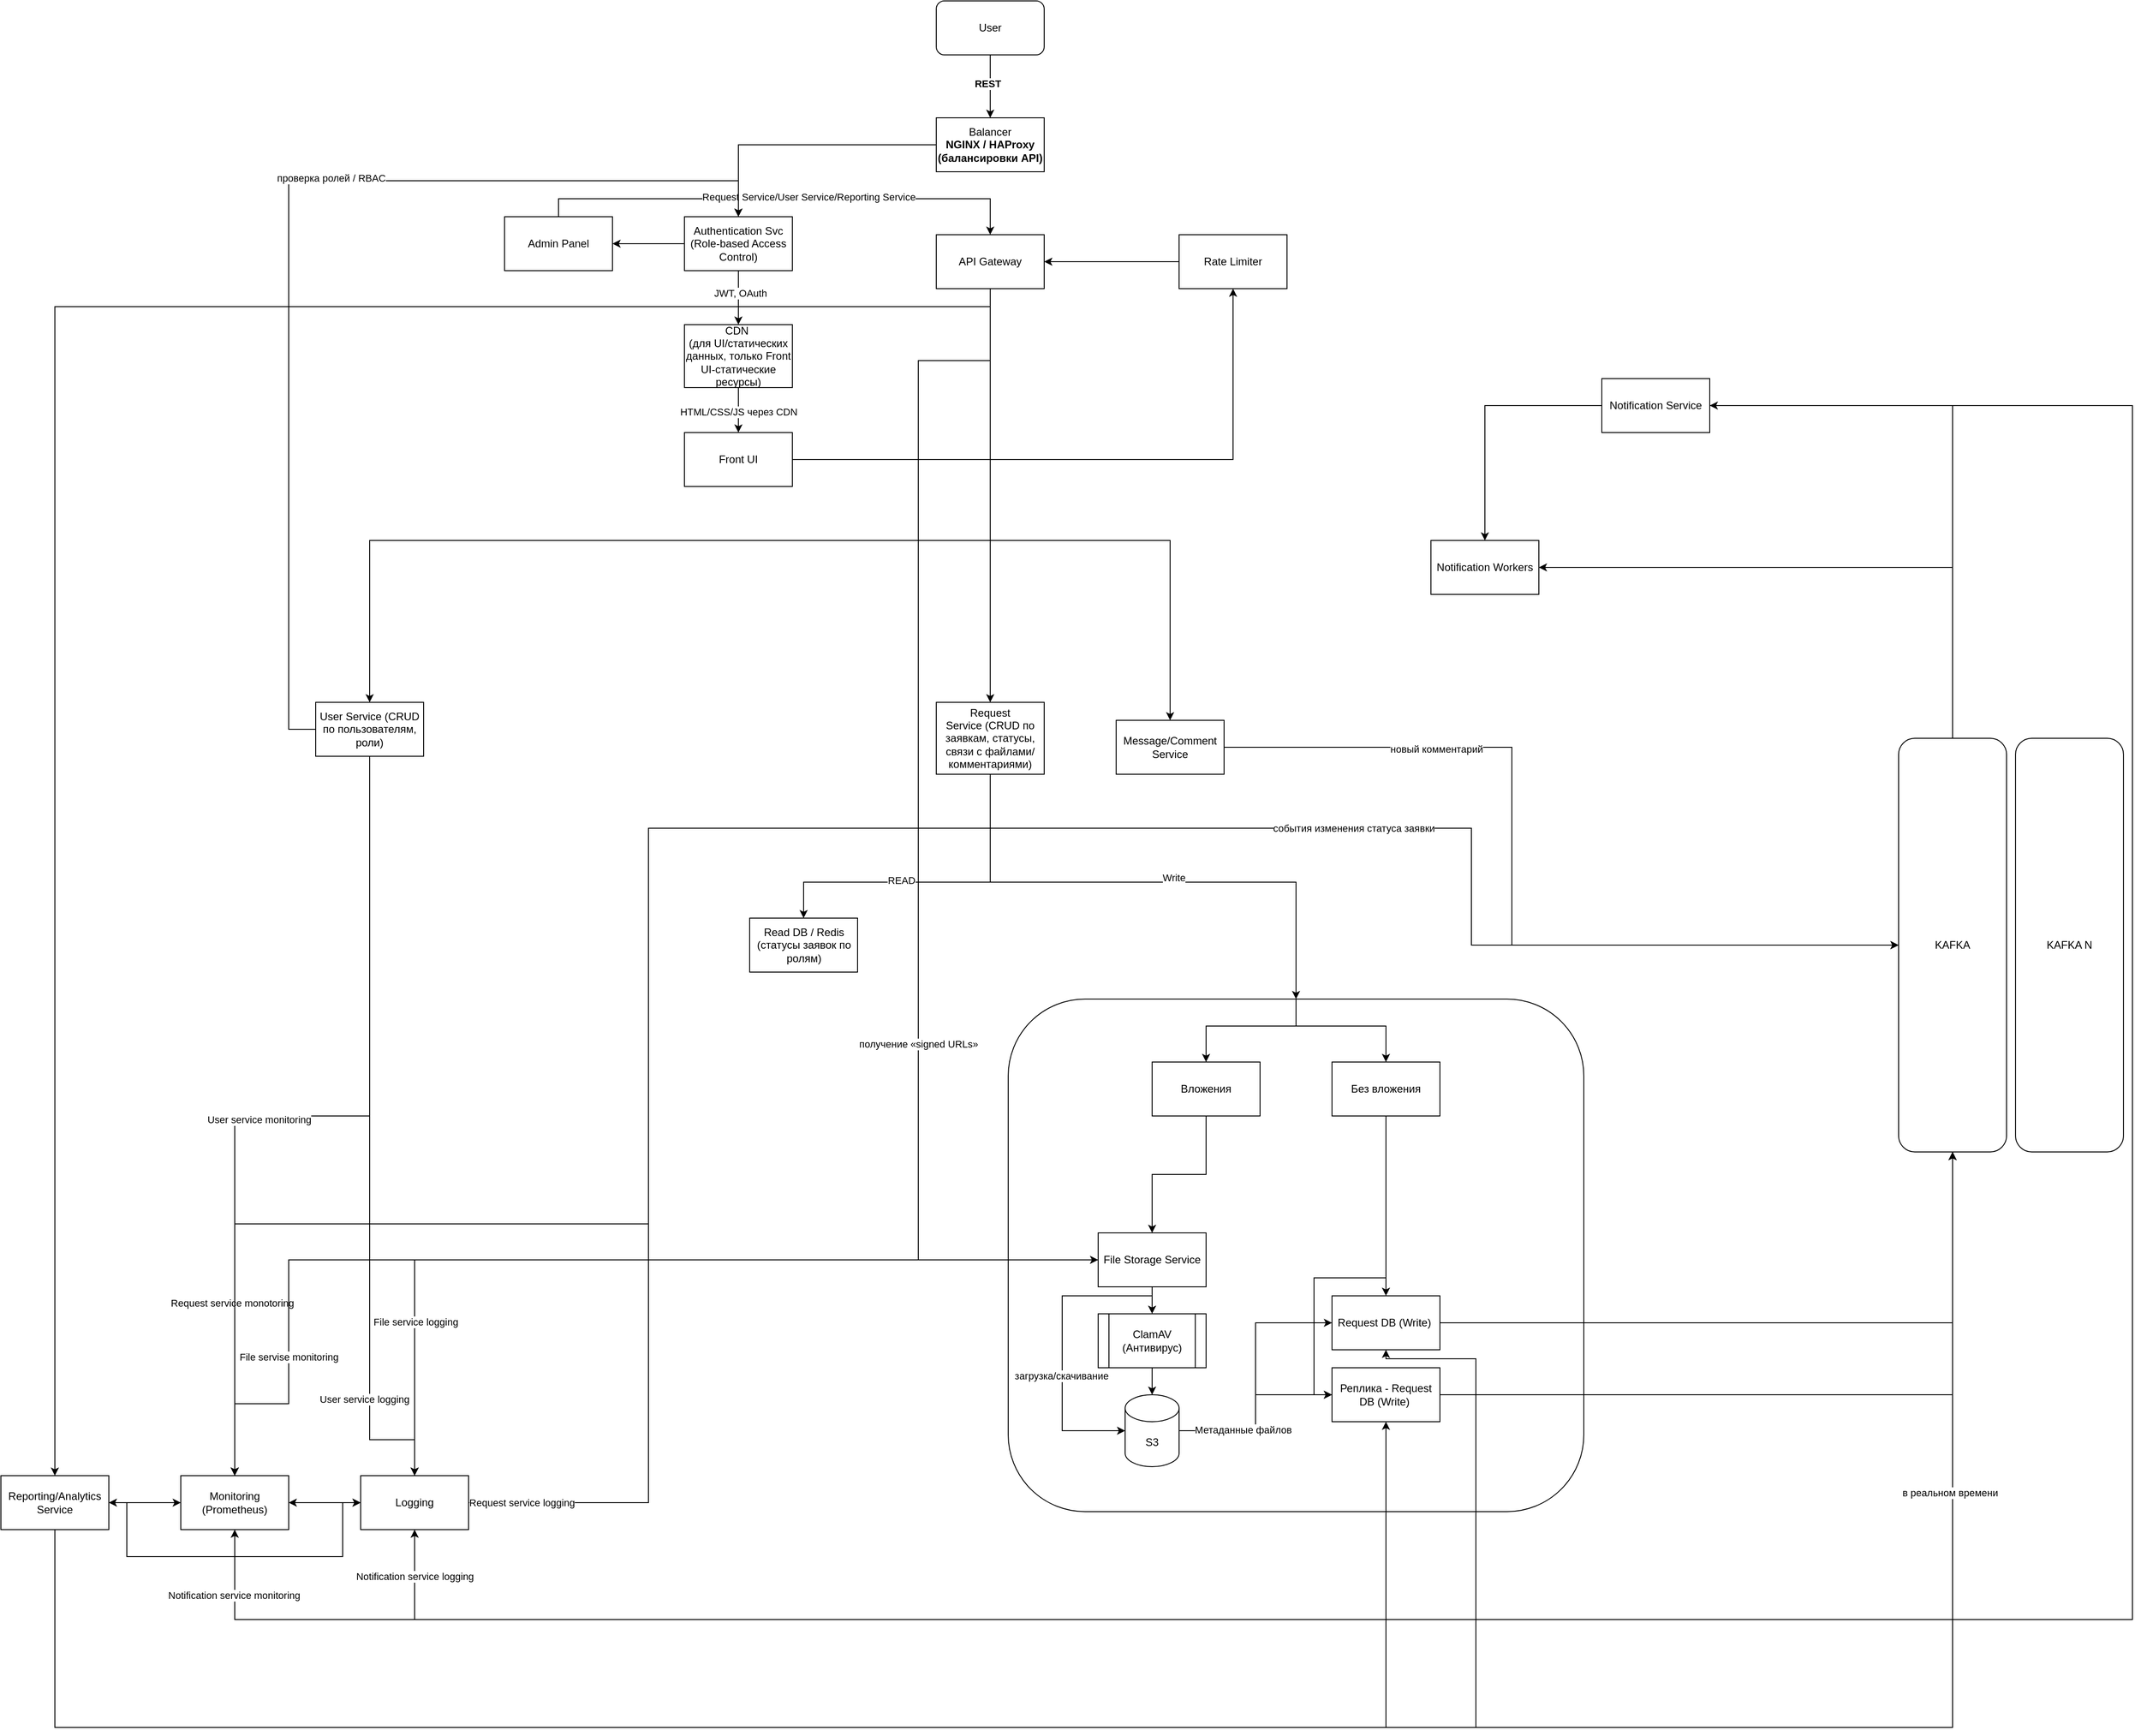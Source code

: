 <mxfile version="28.0.7">
  <diagram name="Страница — 1" id="1tB0Kznd3mkGn6875xZd">
    <mxGraphModel dx="6773" dy="2077" grid="1" gridSize="10" guides="1" tooltips="1" connect="1" arrows="1" fold="1" page="1" pageScale="1" pageWidth="3300" pageHeight="4681" math="0" shadow="0">
      <root>
        <mxCell id="0" />
        <mxCell id="1" parent="0" />
        <mxCell id="--CWS9bQHItolgk0J9HZ-13" value="" style="rounded=1;whiteSpace=wrap;html=1;" vertex="1" parent="1">
          <mxGeometry x="200" y="1150" width="640" height="570" as="geometry" />
        </mxCell>
        <mxCell id="DCITLNQzlGKikIkjDxra-4" style="edgeStyle=orthogonalEdgeStyle;rounded=0;orthogonalLoop=1;jettySize=auto;html=1;entryX=0.5;entryY=0;entryDx=0;entryDy=0;" parent="1" source="DCITLNQzlGKikIkjDxra-1" target="DCITLNQzlGKikIkjDxra-3" edge="1">
          <mxGeometry relative="1" as="geometry" />
        </mxCell>
        <mxCell id="DCITLNQzlGKikIkjDxra-6" value="&lt;b&gt;REST&lt;/b&gt;" style="edgeLabel;html=1;align=center;verticalAlign=middle;resizable=0;points=[];" parent="DCITLNQzlGKikIkjDxra-4" vertex="1" connectable="0">
          <mxGeometry x="-0.086" y="-3" relative="1" as="geometry">
            <mxPoint as="offset" />
          </mxGeometry>
        </mxCell>
        <mxCell id="DCITLNQzlGKikIkjDxra-1" value="User" style="rounded=1;whiteSpace=wrap;html=1;" parent="1" vertex="1">
          <mxGeometry x="120" y="40" width="120" height="60" as="geometry" />
        </mxCell>
        <mxCell id="--CWS9bQHItolgk0J9HZ-41" style="edgeStyle=orthogonalEdgeStyle;rounded=0;orthogonalLoop=1;jettySize=auto;html=1;entryX=0.5;entryY=0;entryDx=0;entryDy=0;" edge="1" parent="1" source="DCITLNQzlGKikIkjDxra-2" target="DCITLNQzlGKikIkjDxra-21">
          <mxGeometry relative="1" as="geometry" />
        </mxCell>
        <mxCell id="--CWS9bQHItolgk0J9HZ-42" style="edgeStyle=orthogonalEdgeStyle;rounded=0;orthogonalLoop=1;jettySize=auto;html=1;entryX=0.5;entryY=0;entryDx=0;entryDy=0;" edge="1" parent="1" source="DCITLNQzlGKikIkjDxra-2" target="--CWS9bQHItolgk0J9HZ-30">
          <mxGeometry relative="1" as="geometry">
            <Array as="points">
              <mxPoint x="180" y="640" />
              <mxPoint x="380" y="640" />
            </Array>
          </mxGeometry>
        </mxCell>
        <mxCell id="--CWS9bQHItolgk0J9HZ-44" style="edgeStyle=orthogonalEdgeStyle;rounded=0;orthogonalLoop=1;jettySize=auto;html=1;entryX=0.5;entryY=0;entryDx=0;entryDy=0;" edge="1" parent="1" source="DCITLNQzlGKikIkjDxra-2" target="--CWS9bQHItolgk0J9HZ-36">
          <mxGeometry relative="1" as="geometry">
            <Array as="points">
              <mxPoint x="180" y="640" />
              <mxPoint x="-510" y="640" />
            </Array>
          </mxGeometry>
        </mxCell>
        <mxCell id="--CWS9bQHItolgk0J9HZ-45" style="edgeStyle=orthogonalEdgeStyle;rounded=0;orthogonalLoop=1;jettySize=auto;html=1;entryX=0;entryY=0.5;entryDx=0;entryDy=0;" edge="1" parent="1" source="DCITLNQzlGKikIkjDxra-2" target="--CWS9bQHItolgk0J9HZ-1">
          <mxGeometry relative="1" as="geometry">
            <Array as="points">
              <mxPoint x="180" y="440" />
              <mxPoint x="100" y="440" />
              <mxPoint x="100" y="1440" />
            </Array>
          </mxGeometry>
        </mxCell>
        <mxCell id="--CWS9bQHItolgk0J9HZ-47" value="получение «signed URLs»" style="edgeLabel;html=1;align=center;verticalAlign=middle;resizable=0;points=[];" vertex="1" connectable="0" parent="--CWS9bQHItolgk0J9HZ-45">
          <mxGeometry x="0.354" relative="1" as="geometry">
            <mxPoint y="-1" as="offset" />
          </mxGeometry>
        </mxCell>
        <mxCell id="--CWS9bQHItolgk0J9HZ-78" style="edgeStyle=orthogonalEdgeStyle;rounded=0;orthogonalLoop=1;jettySize=auto;html=1;entryX=0.5;entryY=0;entryDx=0;entryDy=0;" edge="1" parent="1" source="DCITLNQzlGKikIkjDxra-2" target="--CWS9bQHItolgk0J9HZ-31">
          <mxGeometry relative="1" as="geometry">
            <Array as="points">
              <mxPoint x="180" y="380" />
              <mxPoint x="-860" y="380" />
            </Array>
          </mxGeometry>
        </mxCell>
        <mxCell id="DCITLNQzlGKikIkjDxra-2" value="API Gateway" style="rounded=0;whiteSpace=wrap;html=1;" parent="1" vertex="1">
          <mxGeometry x="120" y="300" width="120" height="60" as="geometry" />
        </mxCell>
        <mxCell id="--CWS9bQHItolgk0J9HZ-34" style="edgeStyle=orthogonalEdgeStyle;rounded=0;orthogonalLoop=1;jettySize=auto;html=1;entryX=0.5;entryY=0;entryDx=0;entryDy=0;" edge="1" parent="1" source="DCITLNQzlGKikIkjDxra-3" target="DCITLNQzlGKikIkjDxra-7">
          <mxGeometry relative="1" as="geometry" />
        </mxCell>
        <mxCell id="DCITLNQzlGKikIkjDxra-3" value="Balancer&lt;div&gt;&lt;strong data-end=&quot;1242&quot; data-start=&quot;1223&quot;&gt;NGINX / HAProxy (балансировки API)&lt;/strong&gt;&lt;/div&gt;" style="rounded=0;whiteSpace=wrap;html=1;" parent="1" vertex="1">
          <mxGeometry x="120" y="170" width="120" height="60" as="geometry" />
        </mxCell>
        <mxCell id="DCITLNQzlGKikIkjDxra-14" style="edgeStyle=orthogonalEdgeStyle;rounded=0;orthogonalLoop=1;jettySize=auto;html=1;entryX=0.5;entryY=0;entryDx=0;entryDy=0;" parent="1" source="DCITLNQzlGKikIkjDxra-7" target="DCITLNQzlGKikIkjDxra-13" edge="1">
          <mxGeometry relative="1" as="geometry" />
        </mxCell>
        <mxCell id="DCITLNQzlGKikIkjDxra-15" value="JWT, OAuth" style="edgeLabel;html=1;align=center;verticalAlign=middle;resizable=0;points=[];" parent="DCITLNQzlGKikIkjDxra-14" vertex="1" connectable="0">
          <mxGeometry x="-0.217" y="2" relative="1" as="geometry">
            <mxPoint y="1" as="offset" />
          </mxGeometry>
        </mxCell>
        <mxCell id="DCITLNQzlGKikIkjDxra-31" style="edgeStyle=orthogonalEdgeStyle;rounded=0;orthogonalLoop=1;jettySize=auto;html=1;entryX=1;entryY=0.5;entryDx=0;entryDy=0;" parent="1" source="DCITLNQzlGKikIkjDxra-7" target="DCITLNQzlGKikIkjDxra-30" edge="1">
          <mxGeometry relative="1" as="geometry" />
        </mxCell>
        <mxCell id="DCITLNQzlGKikIkjDxra-7" value="Authentication Svc (Role-based Access Control)" style="rounded=0;whiteSpace=wrap;html=1;" parent="1" vertex="1">
          <mxGeometry x="-160" y="280" width="120" height="60" as="geometry" />
        </mxCell>
        <mxCell id="--CWS9bQHItolgk0J9HZ-82" style="edgeStyle=orthogonalEdgeStyle;rounded=0;orthogonalLoop=1;jettySize=auto;html=1;exitX=0;exitY=0.5;exitDx=0;exitDy=0;entryX=1;entryY=0.5;entryDx=0;entryDy=0;" edge="1" parent="1" source="DCITLNQzlGKikIkjDxra-10" target="DCITLNQzlGKikIkjDxra-2">
          <mxGeometry relative="1" as="geometry" />
        </mxCell>
        <mxCell id="DCITLNQzlGKikIkjDxra-10" value="Rate Limiter" style="rounded=0;whiteSpace=wrap;html=1;" parent="1" vertex="1">
          <mxGeometry x="390" y="300" width="120" height="60" as="geometry" />
        </mxCell>
        <mxCell id="DCITLNQzlGKikIkjDxra-17" style="edgeStyle=orthogonalEdgeStyle;rounded=0;orthogonalLoop=1;jettySize=auto;html=1;entryX=0.5;entryY=0;entryDx=0;entryDy=0;" parent="1" source="DCITLNQzlGKikIkjDxra-13" target="DCITLNQzlGKikIkjDxra-16" edge="1">
          <mxGeometry relative="1" as="geometry" />
        </mxCell>
        <mxCell id="DCITLNQzlGKikIkjDxra-18" value="HTML/CSS/JS через CDN" style="edgeLabel;html=1;align=center;verticalAlign=middle;resizable=0;points=[];" parent="DCITLNQzlGKikIkjDxra-17" vertex="1" connectable="0">
          <mxGeometry x="0.057" relative="1" as="geometry">
            <mxPoint as="offset" />
          </mxGeometry>
        </mxCell>
        <mxCell id="DCITLNQzlGKikIkjDxra-13" value="CDN&amp;nbsp;&lt;div&gt;(для UI/статических данных, только Front UI-статические ресурсы)&lt;/div&gt;" style="rounded=0;whiteSpace=wrap;html=1;" parent="1" vertex="1">
          <mxGeometry x="-160" y="400" width="120" height="70" as="geometry" />
        </mxCell>
        <mxCell id="--CWS9bQHItolgk0J9HZ-35" style="edgeStyle=orthogonalEdgeStyle;rounded=0;orthogonalLoop=1;jettySize=auto;html=1;entryX=0.5;entryY=1;entryDx=0;entryDy=0;" edge="1" parent="1" source="DCITLNQzlGKikIkjDxra-16" target="DCITLNQzlGKikIkjDxra-10">
          <mxGeometry relative="1" as="geometry" />
        </mxCell>
        <mxCell id="DCITLNQzlGKikIkjDxra-16" value="Front UI" style="rounded=0;whiteSpace=wrap;html=1;" parent="1" vertex="1">
          <mxGeometry x="-160" y="520" width="120" height="60" as="geometry" />
        </mxCell>
        <mxCell id="--CWS9bQHItolgk0J9HZ-43" style="edgeStyle=orthogonalEdgeStyle;rounded=0;orthogonalLoop=1;jettySize=auto;html=1;entryX=0.5;entryY=0;entryDx=0;entryDy=0;" edge="1" parent="1" source="DCITLNQzlGKikIkjDxra-19" target="DCITLNQzlGKikIkjDxra-23">
          <mxGeometry relative="1" as="geometry" />
        </mxCell>
        <mxCell id="--CWS9bQHItolgk0J9HZ-57" style="edgeStyle=orthogonalEdgeStyle;rounded=0;orthogonalLoop=1;jettySize=auto;html=1;entryX=0.5;entryY=1;entryDx=0;entryDy=0;" edge="1" parent="1" source="DCITLNQzlGKikIkjDxra-19" target="DCITLNQzlGKikIkjDxra-28">
          <mxGeometry relative="1" as="geometry">
            <Array as="points">
              <mxPoint x="1450" y="490" />
              <mxPoint x="1450" y="1840" />
              <mxPoint x="-460" y="1840" />
            </Array>
          </mxGeometry>
        </mxCell>
        <mxCell id="--CWS9bQHItolgk0J9HZ-69" value="Notification service logging" style="edgeLabel;html=1;align=center;verticalAlign=middle;resizable=0;points=[];" vertex="1" connectable="0" parent="--CWS9bQHItolgk0J9HZ-57">
          <mxGeometry x="0.973" relative="1" as="geometry">
            <mxPoint as="offset" />
          </mxGeometry>
        </mxCell>
        <mxCell id="--CWS9bQHItolgk0J9HZ-60" style="edgeStyle=orthogonalEdgeStyle;rounded=0;orthogonalLoop=1;jettySize=auto;html=1;entryX=0.5;entryY=1;entryDx=0;entryDy=0;" edge="1" parent="1" source="DCITLNQzlGKikIkjDxra-19" target="DCITLNQzlGKikIkjDxra-27">
          <mxGeometry relative="1" as="geometry">
            <Array as="points">
              <mxPoint x="1450" y="490" />
              <mxPoint x="1450" y="1840" />
              <mxPoint x="-660" y="1840" />
            </Array>
          </mxGeometry>
        </mxCell>
        <mxCell id="--CWS9bQHItolgk0J9HZ-70" value="Notification service monitoring" style="edgeLabel;html=1;align=center;verticalAlign=middle;resizable=0;points=[];" vertex="1" connectable="0" parent="--CWS9bQHItolgk0J9HZ-60">
          <mxGeometry x="0.964" y="1" relative="1" as="geometry">
            <mxPoint as="offset" />
          </mxGeometry>
        </mxCell>
        <mxCell id="DCITLNQzlGKikIkjDxra-19" value="Notification Service" style="rounded=0;whiteSpace=wrap;html=1;" parent="1" vertex="1">
          <mxGeometry x="860" y="460" width="120" height="60" as="geometry" />
        </mxCell>
        <mxCell id="DCITLNQzlGKikIkjDxra-40" style="edgeStyle=orthogonalEdgeStyle;rounded=0;orthogonalLoop=1;jettySize=auto;html=1;entryX=0.5;entryY=0;entryDx=0;entryDy=0;" parent="1" source="DCITLNQzlGKikIkjDxra-21" target="DCITLNQzlGKikIkjDxra-26" edge="1">
          <mxGeometry relative="1" as="geometry">
            <mxPoint x="-27.5" y="1150" as="targetPoint" />
            <Array as="points">
              <mxPoint x="180" y="1020" />
              <mxPoint x="-27" y="1020" />
            </Array>
          </mxGeometry>
        </mxCell>
        <mxCell id="--CWS9bQHItolgk0J9HZ-15" value="READ" style="edgeLabel;html=1;align=center;verticalAlign=middle;resizable=0;points=[];" vertex="1" connectable="0" parent="DCITLNQzlGKikIkjDxra-40">
          <mxGeometry x="0.192" y="-2" relative="1" as="geometry">
            <mxPoint as="offset" />
          </mxGeometry>
        </mxCell>
        <mxCell id="--CWS9bQHItolgk0J9HZ-14" style="edgeStyle=orthogonalEdgeStyle;rounded=0;orthogonalLoop=1;jettySize=auto;html=1;entryX=0.5;entryY=0;entryDx=0;entryDy=0;" edge="1" parent="1" source="DCITLNQzlGKikIkjDxra-21" target="--CWS9bQHItolgk0J9HZ-13">
          <mxGeometry relative="1" as="geometry">
            <Array as="points">
              <mxPoint x="180" y="1020" />
              <mxPoint x="520" y="1020" />
            </Array>
          </mxGeometry>
        </mxCell>
        <mxCell id="--CWS9bQHItolgk0J9HZ-16" value="Write" style="edgeLabel;html=1;align=center;verticalAlign=middle;resizable=0;points=[];" vertex="1" connectable="0" parent="--CWS9bQHItolgk0J9HZ-14">
          <mxGeometry x="0.093" y="5" relative="1" as="geometry">
            <mxPoint x="1" as="offset" />
          </mxGeometry>
        </mxCell>
        <mxCell id="--CWS9bQHItolgk0J9HZ-49" style="edgeStyle=orthogonalEdgeStyle;rounded=0;orthogonalLoop=1;jettySize=auto;html=1;entryX=0;entryY=0.5;entryDx=0;entryDy=0;" edge="1" parent="1" source="DCITLNQzlGKikIkjDxra-21" target="--CWS9bQHItolgk0J9HZ-38">
          <mxGeometry relative="1" as="geometry">
            <Array as="points">
              <mxPoint x="180" y="960" />
              <mxPoint x="715" y="960" />
              <mxPoint x="715" y="1090" />
            </Array>
          </mxGeometry>
        </mxCell>
        <mxCell id="--CWS9bQHItolgk0J9HZ-50" value="события изменения статуса заявки" style="edgeLabel;html=1;align=center;verticalAlign=middle;resizable=0;points=[];" vertex="1" connectable="0" parent="--CWS9bQHItolgk0J9HZ-49">
          <mxGeometry x="-0.227" relative="1" as="geometry">
            <mxPoint as="offset" />
          </mxGeometry>
        </mxCell>
        <mxCell id="--CWS9bQHItolgk0J9HZ-55" style="edgeStyle=orthogonalEdgeStyle;rounded=0;orthogonalLoop=1;jettySize=auto;html=1;entryX=1;entryY=0.5;entryDx=0;entryDy=0;" edge="1" parent="1" source="DCITLNQzlGKikIkjDxra-21" target="DCITLNQzlGKikIkjDxra-28">
          <mxGeometry relative="1" as="geometry">
            <Array as="points">
              <mxPoint x="180" y="960" />
              <mxPoint x="-200" y="960" />
              <mxPoint x="-200" y="1710" />
            </Array>
          </mxGeometry>
        </mxCell>
        <mxCell id="--CWS9bQHItolgk0J9HZ-66" value="Request service logging" style="edgeLabel;html=1;align=center;verticalAlign=middle;resizable=0;points=[];" vertex="1" connectable="0" parent="--CWS9bQHItolgk0J9HZ-55">
          <mxGeometry x="0.915" relative="1" as="geometry">
            <mxPoint as="offset" />
          </mxGeometry>
        </mxCell>
        <mxCell id="--CWS9bQHItolgk0J9HZ-59" style="edgeStyle=orthogonalEdgeStyle;rounded=0;orthogonalLoop=1;jettySize=auto;html=1;entryX=0.5;entryY=0;entryDx=0;entryDy=0;" edge="1" parent="1" source="DCITLNQzlGKikIkjDxra-21" target="DCITLNQzlGKikIkjDxra-27">
          <mxGeometry relative="1" as="geometry">
            <Array as="points">
              <mxPoint x="180" y="960" />
              <mxPoint x="-200" y="960" />
              <mxPoint x="-200" y="1400" />
              <mxPoint x="-660" y="1400" />
            </Array>
          </mxGeometry>
        </mxCell>
        <mxCell id="--CWS9bQHItolgk0J9HZ-65" value="Request service monotoring" style="edgeLabel;html=1;align=center;verticalAlign=middle;resizable=0;points=[];" vertex="1" connectable="0" parent="--CWS9bQHItolgk0J9HZ-59">
          <mxGeometry x="0.763" y="-2" relative="1" as="geometry">
            <mxPoint x="-1" as="offset" />
          </mxGeometry>
        </mxCell>
        <mxCell id="DCITLNQzlGKikIkjDxra-21" value="Request Service&amp;nbsp;(CRUD по заявкам, статусы, связи с файлами/комментариями)" style="rounded=0;whiteSpace=wrap;html=1;" parent="1" vertex="1">
          <mxGeometry x="120" y="820" width="120" height="80" as="geometry" />
        </mxCell>
        <mxCell id="DCITLNQzlGKikIkjDxra-23" value="Notification Workers" style="rounded=0;whiteSpace=wrap;html=1;" parent="1" vertex="1">
          <mxGeometry x="670" y="640" width="120" height="60" as="geometry" />
        </mxCell>
        <mxCell id="DCITLNQzlGKikIkjDxra-39" style="edgeStyle=orthogonalEdgeStyle;rounded=0;orthogonalLoop=1;jettySize=auto;html=1;entryX=0.5;entryY=1;entryDx=0;entryDy=0;exitX=1;exitY=0.5;exitDx=0;exitDy=0;" parent="1" source="--CWS9bQHItolgk0J9HZ-21" target="--CWS9bQHItolgk0J9HZ-38" edge="1">
          <mxGeometry relative="1" as="geometry">
            <Array as="points">
              <mxPoint x="1250" y="1510" />
            </Array>
            <mxPoint x="840" y="2000" as="sourcePoint" />
          </mxGeometry>
        </mxCell>
        <mxCell id="DCITLNQzlGKikIkjDxra-26" value="Read DB / Redis (статусы заявок по ролям&lt;span style=&quot;color: rgba(0, 0, 0, 0); font-family: monospace; font-size: 0px; text-align: start; text-wrap-mode: nowrap;&quot;&gt;%3CmxGraphModel%3E%3Croot%3E%3CmxCell%20id%3D%220%22%2F%3E%3CmxCell%20id%3D%221%22%20parent%3D%220%22%2F%3E%3CmxCell%20id%3D%222%22%20value%3D%22Request%20Service%22%20style%3D%22rounded%3D0%3BwhiteSpace%3Dwrap%3Bhtml%3D1%3B%22%20vertex%3D%221%22%20parent%3D%221%22%3E%3CmxGeometry%20x%3D%22120%22%20y%3D%22840%22%20width%3D%22120%22%20height%3D%2260%22%20as%3D%22geometry%22%2F%3E%3C%2FmxCell%3E%3C%2Froot%3E%3C%2FmxGraphModel%3E&lt;/span&gt;)" style="rounded=0;whiteSpace=wrap;html=1;" parent="1" vertex="1">
          <mxGeometry x="-87.5" y="1060" width="120" height="60" as="geometry" />
        </mxCell>
        <mxCell id="DCITLNQzlGKikIkjDxra-29" style="edgeStyle=orthogonalEdgeStyle;rounded=0;orthogonalLoop=1;jettySize=auto;html=1;entryX=0;entryY=0.5;entryDx=0;entryDy=0;startArrow=classic;startFill=1;" parent="1" source="DCITLNQzlGKikIkjDxra-27" target="DCITLNQzlGKikIkjDxra-28" edge="1">
          <mxGeometry relative="1" as="geometry" />
        </mxCell>
        <mxCell id="DCITLNQzlGKikIkjDxra-27" value="Monitoring (Prometheus)" style="rounded=0;whiteSpace=wrap;html=1;" parent="1" vertex="1">
          <mxGeometry x="-720" y="1680" width="120" height="60" as="geometry" />
        </mxCell>
        <mxCell id="DCITLNQzlGKikIkjDxra-28" value="Logging" style="rounded=0;whiteSpace=wrap;html=1;" parent="1" vertex="1">
          <mxGeometry x="-520" y="1680" width="120" height="60" as="geometry" />
        </mxCell>
        <mxCell id="--CWS9bQHItolgk0J9HZ-76" style="edgeStyle=orthogonalEdgeStyle;rounded=0;orthogonalLoop=1;jettySize=auto;html=1;entryX=0.5;entryY=0;entryDx=0;entryDy=0;" edge="1" parent="1" source="DCITLNQzlGKikIkjDxra-30" target="DCITLNQzlGKikIkjDxra-2">
          <mxGeometry relative="1" as="geometry">
            <Array as="points">
              <mxPoint x="-300" y="260" />
              <mxPoint x="180" y="260" />
            </Array>
          </mxGeometry>
        </mxCell>
        <mxCell id="--CWS9bQHItolgk0J9HZ-77" value="Request Service/User Service/Reporting Service" style="edgeLabel;html=1;align=center;verticalAlign=middle;resizable=0;points=[];" vertex="1" connectable="0" parent="--CWS9bQHItolgk0J9HZ-76">
          <mxGeometry x="0.104" y="2" relative="1" as="geometry">
            <mxPoint as="offset" />
          </mxGeometry>
        </mxCell>
        <mxCell id="DCITLNQzlGKikIkjDxra-30" value="&lt;div&gt;Admin Panel&lt;/div&gt;" style="rounded=0;whiteSpace=wrap;html=1;" parent="1" vertex="1">
          <mxGeometry x="-360" y="280" width="120" height="60" as="geometry" />
        </mxCell>
        <mxCell id="--CWS9bQHItolgk0J9HZ-6" style="edgeStyle=orthogonalEdgeStyle;rounded=0;orthogonalLoop=1;jettySize=auto;html=1;entryX=0.5;entryY=0;entryDx=0;entryDy=0;" edge="1" parent="1" source="--CWS9bQHItolgk0J9HZ-1" target="--CWS9bQHItolgk0J9HZ-5">
          <mxGeometry relative="1" as="geometry" />
        </mxCell>
        <mxCell id="--CWS9bQHItolgk0J9HZ-72" style="edgeStyle=orthogonalEdgeStyle;rounded=0;orthogonalLoop=1;jettySize=auto;html=1;entryX=0.5;entryY=0;entryDx=0;entryDy=0;" edge="1" parent="1" source="--CWS9bQHItolgk0J9HZ-1" target="DCITLNQzlGKikIkjDxra-28">
          <mxGeometry relative="1" as="geometry" />
        </mxCell>
        <mxCell id="--CWS9bQHItolgk0J9HZ-74" value="File service logging" style="edgeLabel;html=1;align=center;verticalAlign=middle;resizable=0;points=[];" vertex="1" connectable="0" parent="--CWS9bQHItolgk0J9HZ-72">
          <mxGeometry x="0.657" y="1" relative="1" as="geometry">
            <mxPoint as="offset" />
          </mxGeometry>
        </mxCell>
        <mxCell id="--CWS9bQHItolgk0J9HZ-73" style="edgeStyle=orthogonalEdgeStyle;rounded=0;orthogonalLoop=1;jettySize=auto;html=1;entryX=0.5;entryY=0;entryDx=0;entryDy=0;" edge="1" parent="1" source="--CWS9bQHItolgk0J9HZ-1" target="DCITLNQzlGKikIkjDxra-27">
          <mxGeometry relative="1" as="geometry">
            <Array as="points">
              <mxPoint x="-600" y="1440" />
              <mxPoint x="-600" y="1600" />
              <mxPoint x="-660" y="1600" />
            </Array>
          </mxGeometry>
        </mxCell>
        <mxCell id="--CWS9bQHItolgk0J9HZ-75" value="File servise monitoring" style="edgeLabel;html=1;align=center;verticalAlign=middle;resizable=0;points=[];" vertex="1" connectable="0" parent="--CWS9bQHItolgk0J9HZ-73">
          <mxGeometry x="0.679" relative="1" as="geometry">
            <mxPoint as="offset" />
          </mxGeometry>
        </mxCell>
        <mxCell id="--CWS9bQHItolgk0J9HZ-1" value="File Storage Service" style="rounded=0;whiteSpace=wrap;html=1;" vertex="1" parent="1">
          <mxGeometry x="300" y="1410" width="120" height="60" as="geometry" />
        </mxCell>
        <mxCell id="--CWS9bQHItolgk0J9HZ-27" style="edgeStyle=orthogonalEdgeStyle;rounded=0;orthogonalLoop=1;jettySize=auto;html=1;entryX=0;entryY=0.5;entryDx=0;entryDy=0;" edge="1" parent="1" source="--CWS9bQHItolgk0J9HZ-4" target="--CWS9bQHItolgk0J9HZ-22">
          <mxGeometry relative="1" as="geometry" />
        </mxCell>
        <mxCell id="--CWS9bQHItolgk0J9HZ-28" style="edgeStyle=orthogonalEdgeStyle;rounded=0;orthogonalLoop=1;jettySize=auto;html=1;entryX=0;entryY=0.5;entryDx=0;entryDy=0;" edge="1" parent="1" source="--CWS9bQHItolgk0J9HZ-4" target="--CWS9bQHItolgk0J9HZ-21">
          <mxGeometry relative="1" as="geometry" />
        </mxCell>
        <mxCell id="--CWS9bQHItolgk0J9HZ-29" value="Метаданные файлов" style="edgeLabel;html=1;align=center;verticalAlign=middle;resizable=0;points=[];" vertex="1" connectable="0" parent="--CWS9bQHItolgk0J9HZ-28">
          <mxGeometry x="-0.512" y="1" relative="1" as="geometry">
            <mxPoint as="offset" />
          </mxGeometry>
        </mxCell>
        <mxCell id="--CWS9bQHItolgk0J9HZ-4" value="S3" style="shape=cylinder3;whiteSpace=wrap;html=1;boundedLbl=1;backgroundOutline=1;size=15;" vertex="1" parent="1">
          <mxGeometry x="330" y="1590" width="60" height="80" as="geometry" />
        </mxCell>
        <mxCell id="--CWS9bQHItolgk0J9HZ-5" value="ClamAV (Антивирус)" style="shape=process;whiteSpace=wrap;html=1;backgroundOutline=1;" vertex="1" parent="1">
          <mxGeometry x="300" y="1500" width="120" height="60" as="geometry" />
        </mxCell>
        <mxCell id="--CWS9bQHItolgk0J9HZ-7" style="edgeStyle=orthogonalEdgeStyle;rounded=0;orthogonalLoop=1;jettySize=auto;html=1;exitX=0.5;exitY=1;exitDx=0;exitDy=0;entryX=0.5;entryY=0;entryDx=0;entryDy=0;entryPerimeter=0;" edge="1" parent="1" source="--CWS9bQHItolgk0J9HZ-5" target="--CWS9bQHItolgk0J9HZ-4">
          <mxGeometry relative="1" as="geometry" />
        </mxCell>
        <mxCell id="--CWS9bQHItolgk0J9HZ-19" style="edgeStyle=orthogonalEdgeStyle;rounded=0;orthogonalLoop=1;jettySize=auto;html=1;entryX=0.5;entryY=0;entryDx=0;entryDy=0;exitX=0.5;exitY=0;exitDx=0;exitDy=0;" edge="1" parent="1" source="--CWS9bQHItolgk0J9HZ-13" target="--CWS9bQHItolgk0J9HZ-18">
          <mxGeometry relative="1" as="geometry">
            <Array as="points">
              <mxPoint x="520" y="1180" />
              <mxPoint x="620" y="1180" />
            </Array>
          </mxGeometry>
        </mxCell>
        <mxCell id="--CWS9bQHItolgk0J9HZ-20" style="edgeStyle=orthogonalEdgeStyle;rounded=0;orthogonalLoop=1;jettySize=auto;html=1;entryX=0.5;entryY=0;entryDx=0;entryDy=0;exitX=0.5;exitY=0;exitDx=0;exitDy=0;" edge="1" parent="1" source="--CWS9bQHItolgk0J9HZ-13" target="--CWS9bQHItolgk0J9HZ-17">
          <mxGeometry relative="1" as="geometry">
            <Array as="points">
              <mxPoint x="520" y="1180" />
              <mxPoint x="420" y="1180" />
            </Array>
          </mxGeometry>
        </mxCell>
        <mxCell id="--CWS9bQHItolgk0J9HZ-26" style="edgeStyle=orthogonalEdgeStyle;rounded=0;orthogonalLoop=1;jettySize=auto;html=1;entryX=0.5;entryY=0;entryDx=0;entryDy=0;" edge="1" parent="1" source="--CWS9bQHItolgk0J9HZ-17" target="--CWS9bQHItolgk0J9HZ-1">
          <mxGeometry relative="1" as="geometry" />
        </mxCell>
        <mxCell id="--CWS9bQHItolgk0J9HZ-17" value="Вложения" style="rounded=0;whiteSpace=wrap;html=1;" vertex="1" parent="1">
          <mxGeometry x="360" y="1220" width="120" height="60" as="geometry" />
        </mxCell>
        <mxCell id="--CWS9bQHItolgk0J9HZ-24" style="edgeStyle=orthogonalEdgeStyle;rounded=0;orthogonalLoop=1;jettySize=auto;html=1;entryX=0.5;entryY=0;entryDx=0;entryDy=0;" edge="1" parent="1" source="--CWS9bQHItolgk0J9HZ-18" target="--CWS9bQHItolgk0J9HZ-21">
          <mxGeometry relative="1" as="geometry" />
        </mxCell>
        <mxCell id="--CWS9bQHItolgk0J9HZ-25" style="edgeStyle=orthogonalEdgeStyle;rounded=0;orthogonalLoop=1;jettySize=auto;html=1;entryX=0;entryY=0.5;entryDx=0;entryDy=0;" edge="1" parent="1" source="--CWS9bQHItolgk0J9HZ-18" target="--CWS9bQHItolgk0J9HZ-22">
          <mxGeometry relative="1" as="geometry">
            <Array as="points">
              <mxPoint x="620" y="1460" />
              <mxPoint x="540" y="1460" />
              <mxPoint x="540" y="1590" />
            </Array>
          </mxGeometry>
        </mxCell>
        <mxCell id="--CWS9bQHItolgk0J9HZ-18" value="Без вложения" style="rounded=0;whiteSpace=wrap;html=1;" vertex="1" parent="1">
          <mxGeometry x="560" y="1220" width="120" height="60" as="geometry" />
        </mxCell>
        <mxCell id="--CWS9bQHItolgk0J9HZ-21" value="Request DB (Write)&amp;nbsp;" style="rounded=0;whiteSpace=wrap;html=1;" vertex="1" parent="1">
          <mxGeometry x="560" y="1480" width="120" height="60" as="geometry" />
        </mxCell>
        <mxCell id="--CWS9bQHItolgk0J9HZ-23" style="edgeStyle=orthogonalEdgeStyle;rounded=0;orthogonalLoop=1;jettySize=auto;html=1;entryX=0.5;entryY=1;entryDx=0;entryDy=0;" edge="1" parent="1" source="--CWS9bQHItolgk0J9HZ-22" target="--CWS9bQHItolgk0J9HZ-38">
          <mxGeometry relative="1" as="geometry">
            <mxPoint x="560" y="670" as="targetPoint" />
            <Array as="points">
              <mxPoint x="1250" y="1590" />
            </Array>
          </mxGeometry>
        </mxCell>
        <mxCell id="--CWS9bQHItolgk0J9HZ-22" value="Реплика - Request DB (Write)&amp;nbsp;" style="rounded=0;whiteSpace=wrap;html=1;" vertex="1" parent="1">
          <mxGeometry x="560" y="1560" width="120" height="60" as="geometry" />
        </mxCell>
        <mxCell id="--CWS9bQHItolgk0J9HZ-51" style="edgeStyle=orthogonalEdgeStyle;rounded=0;orthogonalLoop=1;jettySize=auto;html=1;entryX=0;entryY=0.5;entryDx=0;entryDy=0;" edge="1" parent="1" source="--CWS9bQHItolgk0J9HZ-30" target="--CWS9bQHItolgk0J9HZ-38">
          <mxGeometry relative="1" as="geometry">
            <Array as="points">
              <mxPoint x="760" y="870" />
              <mxPoint x="760" y="1090" />
            </Array>
          </mxGeometry>
        </mxCell>
        <mxCell id="--CWS9bQHItolgk0J9HZ-52" value="новый комментарий" style="edgeLabel;html=1;align=center;verticalAlign=middle;resizable=0;points=[];" vertex="1" connectable="0" parent="--CWS9bQHItolgk0J9HZ-51">
          <mxGeometry x="-0.513" y="-2" relative="1" as="geometry">
            <mxPoint as="offset" />
          </mxGeometry>
        </mxCell>
        <mxCell id="--CWS9bQHItolgk0J9HZ-30" value="Message/Comment Service" style="rounded=0;whiteSpace=wrap;html=1;" vertex="1" parent="1">
          <mxGeometry x="320" y="840" width="120" height="60" as="geometry" />
        </mxCell>
        <mxCell id="--CWS9bQHItolgk0J9HZ-32" style="edgeStyle=orthogonalEdgeStyle;rounded=0;orthogonalLoop=1;jettySize=auto;html=1;entryX=0;entryY=0.5;entryDx=0;entryDy=0;startArrow=classic;startFill=1;" edge="1" parent="1" source="--CWS9bQHItolgk0J9HZ-31" target="DCITLNQzlGKikIkjDxra-27">
          <mxGeometry relative="1" as="geometry" />
        </mxCell>
        <mxCell id="--CWS9bQHItolgk0J9HZ-71" style="edgeStyle=orthogonalEdgeStyle;rounded=0;orthogonalLoop=1;jettySize=auto;html=1;entryX=0;entryY=0.5;entryDx=0;entryDy=0;" edge="1" parent="1" source="--CWS9bQHItolgk0J9HZ-31" target="DCITLNQzlGKikIkjDxra-28">
          <mxGeometry relative="1" as="geometry">
            <Array as="points">
              <mxPoint x="-780" y="1710" />
              <mxPoint x="-780" y="1770" />
              <mxPoint x="-540" y="1770" />
              <mxPoint x="-540" y="1710" />
            </Array>
          </mxGeometry>
        </mxCell>
        <mxCell id="--CWS9bQHItolgk0J9HZ-79" style="edgeStyle=orthogonalEdgeStyle;rounded=0;orthogonalLoop=1;jettySize=auto;html=1;entryX=0.5;entryY=1;entryDx=0;entryDy=0;" edge="1" parent="1" source="--CWS9bQHItolgk0J9HZ-31" target="--CWS9bQHItolgk0J9HZ-22">
          <mxGeometry relative="1" as="geometry">
            <Array as="points">
              <mxPoint x="-860" y="1960" />
              <mxPoint x="620" y="1960" />
            </Array>
          </mxGeometry>
        </mxCell>
        <mxCell id="--CWS9bQHItolgk0J9HZ-80" style="edgeStyle=orthogonalEdgeStyle;rounded=0;orthogonalLoop=1;jettySize=auto;html=1;entryX=0.5;entryY=1;entryDx=0;entryDy=0;" edge="1" parent="1" source="--CWS9bQHItolgk0J9HZ-31" target="--CWS9bQHItolgk0J9HZ-21">
          <mxGeometry relative="1" as="geometry">
            <Array as="points">
              <mxPoint x="-860" y="1960" />
              <mxPoint x="720" y="1960" />
              <mxPoint x="720" y="1550" />
              <mxPoint x="620" y="1550" />
            </Array>
          </mxGeometry>
        </mxCell>
        <mxCell id="--CWS9bQHItolgk0J9HZ-81" style="edgeStyle=orthogonalEdgeStyle;rounded=0;orthogonalLoop=1;jettySize=auto;html=1;entryX=0.5;entryY=1;entryDx=0;entryDy=0;" edge="1" parent="1" source="--CWS9bQHItolgk0J9HZ-31" target="--CWS9bQHItolgk0J9HZ-38">
          <mxGeometry relative="1" as="geometry">
            <Array as="points">
              <mxPoint x="-860" y="1960" />
              <mxPoint x="1250" y="1960" />
            </Array>
          </mxGeometry>
        </mxCell>
        <mxCell id="--CWS9bQHItolgk0J9HZ-83" value="в реальном времени" style="edgeLabel;html=1;align=center;verticalAlign=middle;resizable=0;points=[];" vertex="1" connectable="0" parent="--CWS9bQHItolgk0J9HZ-81">
          <mxGeometry x="0.744" y="3" relative="1" as="geometry">
            <mxPoint y="-1" as="offset" />
          </mxGeometry>
        </mxCell>
        <mxCell id="--CWS9bQHItolgk0J9HZ-31" value="Reporting/Analytics Service" style="rounded=0;whiteSpace=wrap;html=1;" vertex="1" parent="1">
          <mxGeometry x="-920" y="1680" width="120" height="60" as="geometry" />
        </mxCell>
        <mxCell id="--CWS9bQHItolgk0J9HZ-53" style="edgeStyle=orthogonalEdgeStyle;rounded=0;orthogonalLoop=1;jettySize=auto;html=1;entryX=0.5;entryY=0;entryDx=0;entryDy=0;" edge="1" parent="1" source="--CWS9bQHItolgk0J9HZ-36" target="DCITLNQzlGKikIkjDxra-7">
          <mxGeometry relative="1" as="geometry">
            <Array as="points">
              <mxPoint x="-600" y="850" />
              <mxPoint x="-600" y="240" />
              <mxPoint x="-100" y="240" />
            </Array>
          </mxGeometry>
        </mxCell>
        <mxCell id="--CWS9bQHItolgk0J9HZ-54" value="проверка ролей / RBAC" style="edgeLabel;html=1;align=center;verticalAlign=middle;resizable=0;points=[];" vertex="1" connectable="0" parent="--CWS9bQHItolgk0J9HZ-53">
          <mxGeometry x="0.162" y="3" relative="1" as="geometry">
            <mxPoint x="1" as="offset" />
          </mxGeometry>
        </mxCell>
        <mxCell id="--CWS9bQHItolgk0J9HZ-56" style="edgeStyle=orthogonalEdgeStyle;rounded=0;orthogonalLoop=1;jettySize=auto;html=1;entryX=0.5;entryY=0;entryDx=0;entryDy=0;" edge="1" parent="1" source="--CWS9bQHItolgk0J9HZ-36" target="DCITLNQzlGKikIkjDxra-28">
          <mxGeometry relative="1" as="geometry">
            <Array as="points">
              <mxPoint x="-510" y="1640" />
              <mxPoint x="-460" y="1640" />
            </Array>
          </mxGeometry>
        </mxCell>
        <mxCell id="--CWS9bQHItolgk0J9HZ-63" value="&lt;span style=&quot;color: rgba(0, 0, 0, 0); font-family: monospace; font-size: 0px; text-align: start; background-color: rgb(236, 236, 236);&quot;&gt;%3CmxGraphModel%3E%3Croot%3E%3CmxCell%20id%3D%220%22%2F%3E%3CmxCell%20id%3D%221%22%20parent%3D%220%22%2F%3E%3CmxCell%20id%3D%222%22%20value%3D%22User%20service%20monitoring%22%20style%3D%22edgeLabel%3Bhtml%3D1%3Balign%3Dcenter%3BverticalAlign%3Dmiddle%3Bresizable%3D0%3Bpoints%3D%5B%5D%3B%22%20vertex%3D%221%22%20connectable%3D%220%22%20parent%3D%221%22%3E%3CmxGeometry%20x%3D%22-633%22%20y%3D%221284%22%20as%3D%22geometry%22%2F%3E%3C%2FmxCell%3E%3C%2Froot%3E%3C%2FmxGraphModel%3EUs&lt;/span&gt;" style="edgeLabel;html=1;align=center;verticalAlign=middle;resizable=0;points=[];" vertex="1" connectable="0" parent="--CWS9bQHItolgk0J9HZ-56">
          <mxGeometry x="0.681" y="-5" relative="1" as="geometry">
            <mxPoint as="offset" />
          </mxGeometry>
        </mxCell>
        <mxCell id="--CWS9bQHItolgk0J9HZ-64" value="User service logging" style="edgeLabel;html=1;align=center;verticalAlign=middle;resizable=0;points=[];" vertex="1" connectable="0" parent="--CWS9bQHItolgk0J9HZ-56">
          <mxGeometry x="0.681" y="-6" relative="1" as="geometry">
            <mxPoint as="offset" />
          </mxGeometry>
        </mxCell>
        <mxCell id="--CWS9bQHItolgk0J9HZ-58" style="edgeStyle=orthogonalEdgeStyle;rounded=0;orthogonalLoop=1;jettySize=auto;html=1;entryX=0.5;entryY=0;entryDx=0;entryDy=0;" edge="1" parent="1" source="--CWS9bQHItolgk0J9HZ-36" target="DCITLNQzlGKikIkjDxra-27">
          <mxGeometry relative="1" as="geometry">
            <Array as="points">
              <mxPoint x="-510" y="1280" />
              <mxPoint x="-660" y="1280" />
            </Array>
          </mxGeometry>
        </mxCell>
        <mxCell id="--CWS9bQHItolgk0J9HZ-62" value="User service monitoring" style="edgeLabel;html=1;align=center;verticalAlign=middle;resizable=0;points=[];" vertex="1" connectable="0" parent="--CWS9bQHItolgk0J9HZ-58">
          <mxGeometry x="0.101" y="4" relative="1" as="geometry">
            <mxPoint as="offset" />
          </mxGeometry>
        </mxCell>
        <mxCell id="--CWS9bQHItolgk0J9HZ-36" value="User Service&amp;nbsp;(CRUD по пользователям, роли)" style="rounded=0;whiteSpace=wrap;html=1;" vertex="1" parent="1">
          <mxGeometry x="-570" y="820" width="120" height="60" as="geometry" />
        </mxCell>
        <mxCell id="--CWS9bQHItolgk0J9HZ-39" style="edgeStyle=orthogonalEdgeStyle;rounded=0;orthogonalLoop=1;jettySize=auto;html=1;entryX=1;entryY=0.5;entryDx=0;entryDy=0;" edge="1" parent="1" source="--CWS9bQHItolgk0J9HZ-38" target="DCITLNQzlGKikIkjDxra-23">
          <mxGeometry relative="1" as="geometry">
            <Array as="points">
              <mxPoint x="1250" y="670" />
            </Array>
          </mxGeometry>
        </mxCell>
        <mxCell id="--CWS9bQHItolgk0J9HZ-40" style="edgeStyle=orthogonalEdgeStyle;rounded=0;orthogonalLoop=1;jettySize=auto;html=1;entryX=1;entryY=0.5;entryDx=0;entryDy=0;" edge="1" parent="1" source="--CWS9bQHItolgk0J9HZ-38" target="DCITLNQzlGKikIkjDxra-19">
          <mxGeometry relative="1" as="geometry">
            <Array as="points">
              <mxPoint x="1250" y="490" />
            </Array>
          </mxGeometry>
        </mxCell>
        <mxCell id="--CWS9bQHItolgk0J9HZ-38" value="KAFKA" style="rounded=1;whiteSpace=wrap;html=1;" vertex="1" parent="1">
          <mxGeometry x="1190" y="860" width="120" height="460" as="geometry" />
        </mxCell>
        <mxCell id="--CWS9bQHItolgk0J9HZ-46" style="edgeStyle=orthogonalEdgeStyle;rounded=0;orthogonalLoop=1;jettySize=auto;html=1;entryX=0;entryY=0.5;entryDx=0;entryDy=0;entryPerimeter=0;" edge="1" parent="1" source="--CWS9bQHItolgk0J9HZ-1" target="--CWS9bQHItolgk0J9HZ-4">
          <mxGeometry relative="1" as="geometry">
            <Array as="points">
              <mxPoint x="360" y="1480" />
              <mxPoint x="260" y="1480" />
              <mxPoint x="260" y="1630" />
            </Array>
          </mxGeometry>
        </mxCell>
        <mxCell id="--CWS9bQHItolgk0J9HZ-48" value="загрузка/скачивание" style="edgeLabel;html=1;align=center;verticalAlign=middle;resizable=0;points=[];" vertex="1" connectable="0" parent="--CWS9bQHItolgk0J9HZ-46">
          <mxGeometry x="0.207" y="-1" relative="1" as="geometry">
            <mxPoint as="offset" />
          </mxGeometry>
        </mxCell>
        <mxCell id="--CWS9bQHItolgk0J9HZ-85" value="KAFKA N" style="rounded=1;whiteSpace=wrap;html=1;" vertex="1" parent="1">
          <mxGeometry x="1320" y="860" width="120" height="460" as="geometry" />
        </mxCell>
      </root>
    </mxGraphModel>
  </diagram>
</mxfile>

